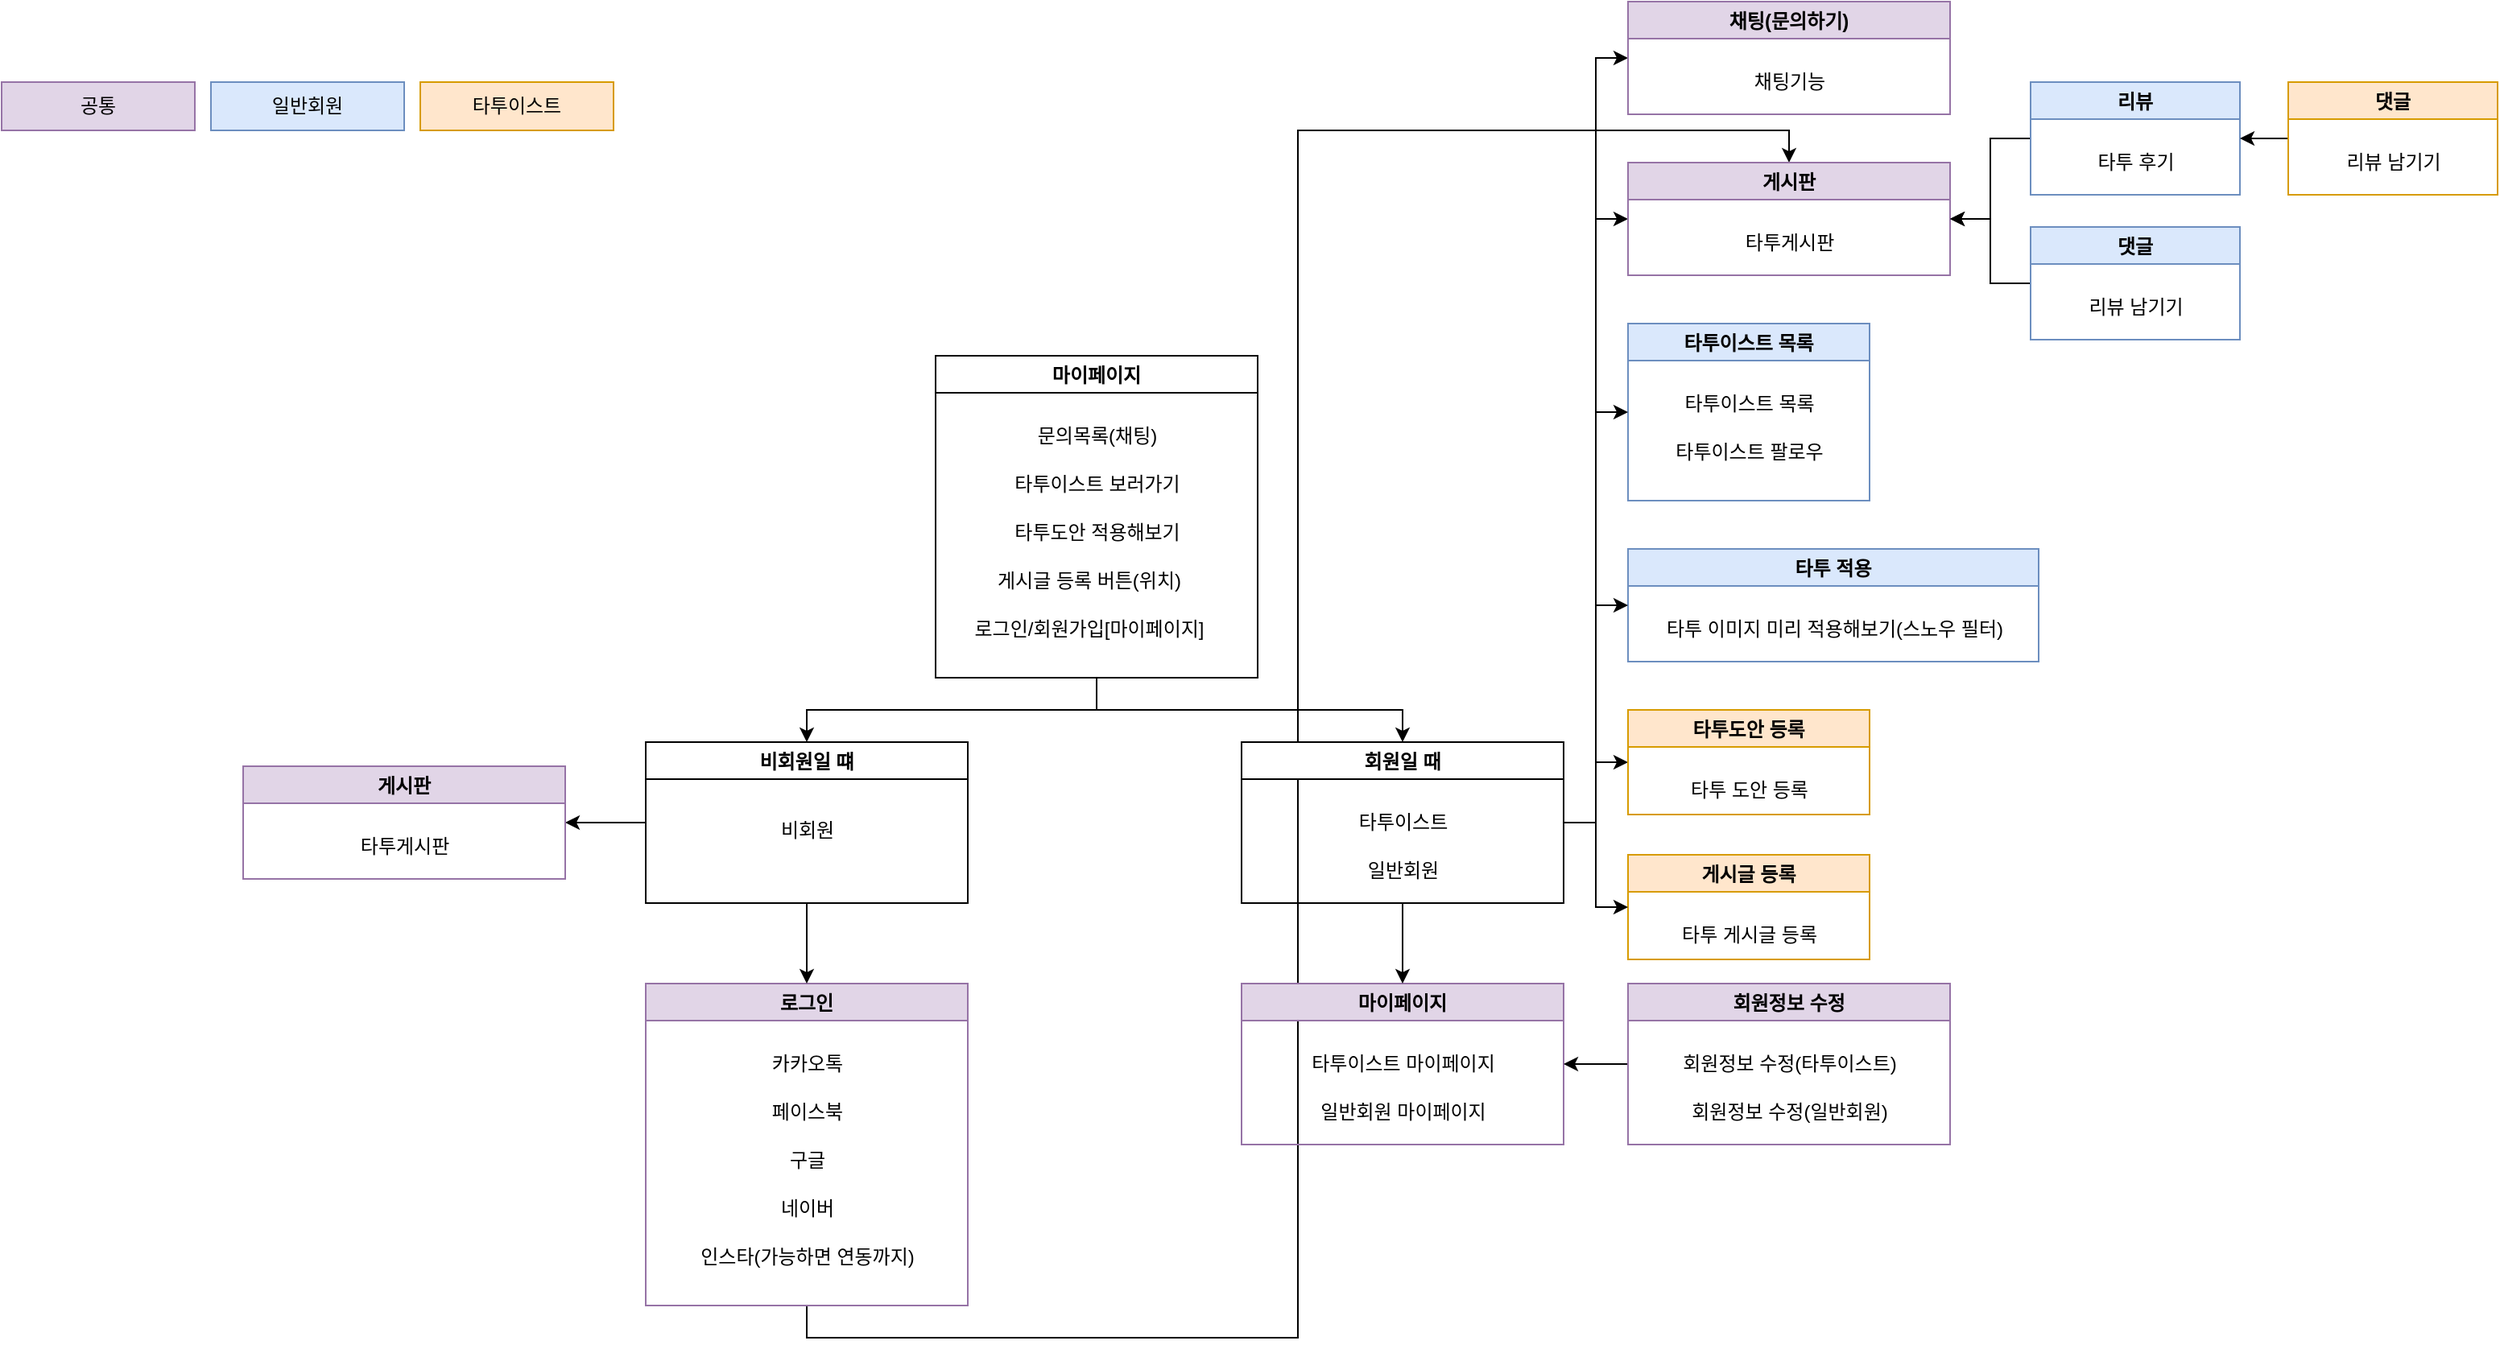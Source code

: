 <mxfile version="16.6.2" type="github">
  <diagram id="plekSp8g0xQLM_WGkmEq" name="Page-1">
    <mxGraphModel dx="3541" dy="1053" grid="1" gridSize="10" guides="1" tooltips="1" connect="1" arrows="1" fold="1" page="1" pageScale="1" pageWidth="827" pageHeight="1169" math="0" shadow="0">
      <root>
        <mxCell id="0" />
        <mxCell id="1" parent="0" />
        <mxCell id="W3kY__UTv8PT8pYsWglq-48" style="edgeStyle=orthogonalEdgeStyle;rounded=0;orthogonalLoop=1;jettySize=auto;html=1;exitX=0.5;exitY=1;exitDx=0;exitDy=0;entryX=0.5;entryY=0;entryDx=0;entryDy=0;" edge="1" parent="1" source="5WcO7mzDaS4tZazKzf49-14" target="W3kY__UTv8PT8pYsWglq-45">
          <mxGeometry relative="1" as="geometry" />
        </mxCell>
        <mxCell id="5WcO7mzDaS4tZazKzf49-14" value="로그인" style="swimlane;fillColor=#e1d5e7;strokeColor=#9673a6;" parent="1" vertex="1">
          <mxGeometry x="-1230" y="760" width="200" height="200" as="geometry" />
        </mxCell>
        <mxCell id="5WcO7mzDaS4tZazKzf49-19" value="인스타(가능하면 연동까지)" style="text;html=1;align=center;verticalAlign=middle;resizable=0;points=[];autosize=1;strokeColor=none;fillColor=none;" parent="5WcO7mzDaS4tZazKzf49-14" vertex="1">
          <mxGeometry x="20" y="160" width="160" height="20" as="geometry" />
        </mxCell>
        <mxCell id="5WcO7mzDaS4tZazKzf49-18" value="네이버" style="text;html=1;align=center;verticalAlign=middle;resizable=0;points=[];autosize=1;strokeColor=none;fillColor=none;" parent="5WcO7mzDaS4tZazKzf49-14" vertex="1">
          <mxGeometry x="75" y="130" width="50" height="20" as="geometry" />
        </mxCell>
        <mxCell id="5WcO7mzDaS4tZazKzf49-17" value="구글" style="text;html=1;align=center;verticalAlign=middle;resizable=0;points=[];autosize=1;strokeColor=none;fillColor=none;" parent="5WcO7mzDaS4tZazKzf49-14" vertex="1">
          <mxGeometry x="80" y="100" width="40" height="20" as="geometry" />
        </mxCell>
        <mxCell id="5WcO7mzDaS4tZazKzf49-15" value="카카오톡" style="text;html=1;align=center;verticalAlign=middle;resizable=0;points=[];autosize=1;strokeColor=none;fillColor=none;" parent="5WcO7mzDaS4tZazKzf49-14" vertex="1">
          <mxGeometry x="70" y="40" width="60" height="20" as="geometry" />
        </mxCell>
        <mxCell id="5WcO7mzDaS4tZazKzf49-16" value="페이스북" style="text;html=1;align=center;verticalAlign=middle;resizable=0;points=[];autosize=1;strokeColor=none;fillColor=none;" parent="5WcO7mzDaS4tZazKzf49-14" vertex="1">
          <mxGeometry x="70" y="70" width="60" height="20" as="geometry" />
        </mxCell>
        <mxCell id="5WcO7mzDaS4tZazKzf49-21" value="마이페이지" style="swimlane;fillColor=#e1d5e7;strokeColor=#9673a6;" parent="1" vertex="1">
          <mxGeometry x="-860" y="760" width="200" height="100" as="geometry" />
        </mxCell>
        <mxCell id="5WcO7mzDaS4tZazKzf49-25" value="타투이스트 마이페이지" style="text;html=1;align=center;verticalAlign=middle;resizable=0;points=[];autosize=1;strokeColor=none;fillColor=none;" parent="5WcO7mzDaS4tZazKzf49-21" vertex="1">
          <mxGeometry x="30" y="40" width="140" height="20" as="geometry" />
        </mxCell>
        <mxCell id="5WcO7mzDaS4tZazKzf49-26" value="일반회원 마이페이지" style="text;html=1;align=center;verticalAlign=middle;resizable=0;points=[];autosize=1;strokeColor=none;fillColor=none;" parent="5WcO7mzDaS4tZazKzf49-21" vertex="1">
          <mxGeometry x="35" y="70" width="130" height="20" as="geometry" />
        </mxCell>
        <mxCell id="W3kY__UTv8PT8pYsWglq-28" style="edgeStyle=orthogonalEdgeStyle;rounded=0;orthogonalLoop=1;jettySize=auto;html=1;entryX=1;entryY=0.5;entryDx=0;entryDy=0;" edge="1" parent="1" source="5WcO7mzDaS4tZazKzf49-30" target="5WcO7mzDaS4tZazKzf49-21">
          <mxGeometry relative="1" as="geometry" />
        </mxCell>
        <mxCell id="5WcO7mzDaS4tZazKzf49-30" value="회원정보 수정" style="swimlane;fillColor=#e1d5e7;strokeColor=#9673a6;" parent="1" vertex="1">
          <mxGeometry x="-620" y="760" width="200" height="100" as="geometry" />
        </mxCell>
        <mxCell id="5WcO7mzDaS4tZazKzf49-31" value="회원정보 수정(타투이스트)" style="text;html=1;align=center;verticalAlign=middle;resizable=0;points=[];autosize=1;strokeColor=none;fillColor=none;" parent="5WcO7mzDaS4tZazKzf49-30" vertex="1">
          <mxGeometry x="20" y="40" width="160" height="20" as="geometry" />
        </mxCell>
        <mxCell id="5WcO7mzDaS4tZazKzf49-32" value="회원정보 수정(일반회원)" style="text;html=1;align=center;verticalAlign=middle;resizable=0;points=[];autosize=1;strokeColor=none;fillColor=none;" parent="5WcO7mzDaS4tZazKzf49-30" vertex="1">
          <mxGeometry x="25" y="70" width="150" height="20" as="geometry" />
        </mxCell>
        <mxCell id="5WcO7mzDaS4tZazKzf49-37" value="게시글 등록" style="swimlane;fillColor=#ffe6cc;strokeColor=#d79b00;" parent="1" vertex="1">
          <mxGeometry x="-620" y="680" width="150" height="65" as="geometry" />
        </mxCell>
        <mxCell id="5WcO7mzDaS4tZazKzf49-39" value="타투 게시글 등록" style="text;html=1;align=center;verticalAlign=middle;resizable=0;points=[];autosize=1;strokeColor=none;fillColor=none;" parent="5WcO7mzDaS4tZazKzf49-37" vertex="1">
          <mxGeometry x="20" y="40" width="110" height="20" as="geometry" />
        </mxCell>
        <mxCell id="5WcO7mzDaS4tZazKzf49-41" value="타투 적용" style="swimlane;fillColor=#dae8fc;strokeColor=#6c8ebf;" parent="1" vertex="1">
          <mxGeometry x="-620" y="490" width="255" height="70" as="geometry" />
        </mxCell>
        <mxCell id="5WcO7mzDaS4tZazKzf49-43" value="타투 이미지 미리 적용해보기(스노우 필터)" style="text;html=1;align=center;verticalAlign=middle;resizable=0;points=[];autosize=1;strokeColor=none;fillColor=none;" parent="5WcO7mzDaS4tZazKzf49-41" vertex="1">
          <mxGeometry x="7.5" y="40" width="240" height="20" as="geometry" />
        </mxCell>
        <mxCell id="5WcO7mzDaS4tZazKzf49-46" value="타투이스트 목록" style="swimlane;fillColor=#dae8fc;strokeColor=#6c8ebf;" parent="1" vertex="1">
          <mxGeometry x="-620" y="350" width="150" height="110" as="geometry" />
        </mxCell>
        <mxCell id="5WcO7mzDaS4tZazKzf49-48" value="타투이스트 팔로우" style="text;html=1;align=center;verticalAlign=middle;resizable=0;points=[];autosize=1;strokeColor=none;fillColor=none;" parent="5WcO7mzDaS4tZazKzf49-46" vertex="1">
          <mxGeometry x="20" y="70" width="110" height="20" as="geometry" />
        </mxCell>
        <mxCell id="5WcO7mzDaS4tZazKzf49-47" value="타투이스트 목록" style="text;html=1;align=center;verticalAlign=middle;resizable=0;points=[];autosize=1;strokeColor=none;fillColor=none;" parent="5WcO7mzDaS4tZazKzf49-46" vertex="1">
          <mxGeometry x="25" y="40" width="100" height="20" as="geometry" />
        </mxCell>
        <mxCell id="W3kY__UTv8PT8pYsWglq-7" style="edgeStyle=orthogonalEdgeStyle;rounded=0;orthogonalLoop=1;jettySize=auto;html=1;entryX=0.5;entryY=0;entryDx=0;entryDy=0;" edge="1" parent="1" source="W3kY__UTv8PT8pYsWglq-1" target="W3kY__UTv8PT8pYsWglq-23">
          <mxGeometry relative="1" as="geometry">
            <mxPoint x="-1150" y="650" as="targetPoint" />
          </mxGeometry>
        </mxCell>
        <mxCell id="W3kY__UTv8PT8pYsWglq-27" style="edgeStyle=orthogonalEdgeStyle;rounded=0;orthogonalLoop=1;jettySize=auto;html=1;entryX=0.5;entryY=0;entryDx=0;entryDy=0;" edge="1" parent="1" source="W3kY__UTv8PT8pYsWglq-1" target="W3kY__UTv8PT8pYsWglq-20">
          <mxGeometry relative="1" as="geometry" />
        </mxCell>
        <mxCell id="W3kY__UTv8PT8pYsWglq-1" value="마이페이지" style="swimlane;" vertex="1" parent="1">
          <mxGeometry x="-1050" y="370" width="200" height="200" as="geometry" />
        </mxCell>
        <mxCell id="W3kY__UTv8PT8pYsWglq-2" value="문의목록(채팅)" style="text;html=1;align=center;verticalAlign=middle;resizable=0;points=[];autosize=1;strokeColor=none;fillColor=none;" vertex="1" parent="W3kY__UTv8PT8pYsWglq-1">
          <mxGeometry x="50" y="40" width="100" height="20" as="geometry" />
        </mxCell>
        <mxCell id="W3kY__UTv8PT8pYsWglq-3" value="타투이스트 보러가기" style="text;html=1;align=center;verticalAlign=middle;resizable=0;points=[];autosize=1;strokeColor=none;fillColor=none;" vertex="1" parent="W3kY__UTv8PT8pYsWglq-1">
          <mxGeometry x="35" y="70" width="130" height="20" as="geometry" />
        </mxCell>
        <mxCell id="W3kY__UTv8PT8pYsWglq-4" value="타투도안 적용해보기" style="text;html=1;align=center;verticalAlign=middle;resizable=0;points=[];autosize=1;strokeColor=none;fillColor=none;" vertex="1" parent="W3kY__UTv8PT8pYsWglq-1">
          <mxGeometry x="35" y="100" width="130" height="20" as="geometry" />
        </mxCell>
        <mxCell id="W3kY__UTv8PT8pYsWglq-5" value="로그인/회원가입[마이페이지]" style="text;html=1;align=center;verticalAlign=middle;resizable=0;points=[];autosize=1;" vertex="1" parent="W3kY__UTv8PT8pYsWglq-1">
          <mxGeometry x="10" y="160" width="170" height="20" as="geometry" />
        </mxCell>
        <mxCell id="W3kY__UTv8PT8pYsWglq-6" value="게시글 등록 버튼(위치)" style="text;html=1;align=center;verticalAlign=middle;resizable=0;points=[];autosize=1;strokeColor=none;fillColor=none;" vertex="1" parent="W3kY__UTv8PT8pYsWglq-1">
          <mxGeometry x="25" y="130" width="140" height="20" as="geometry" />
        </mxCell>
        <mxCell id="W3kY__UTv8PT8pYsWglq-29" style="edgeStyle=orthogonalEdgeStyle;rounded=0;orthogonalLoop=1;jettySize=auto;html=1;exitX=0.5;exitY=1;exitDx=0;exitDy=0;entryX=0.5;entryY=0;entryDx=0;entryDy=0;" edge="1" parent="1" source="W3kY__UTv8PT8pYsWglq-20" target="5WcO7mzDaS4tZazKzf49-21">
          <mxGeometry relative="1" as="geometry" />
        </mxCell>
        <mxCell id="W3kY__UTv8PT8pYsWglq-34" style="edgeStyle=orthogonalEdgeStyle;rounded=0;orthogonalLoop=1;jettySize=auto;html=1;entryX=0;entryY=0.5;entryDx=0;entryDy=0;" edge="1" parent="1" source="W3kY__UTv8PT8pYsWglq-20" target="5WcO7mzDaS4tZazKzf49-37">
          <mxGeometry relative="1" as="geometry" />
        </mxCell>
        <mxCell id="W3kY__UTv8PT8pYsWglq-35" style="edgeStyle=orthogonalEdgeStyle;rounded=0;orthogonalLoop=1;jettySize=auto;html=1;entryX=0;entryY=0.5;entryDx=0;entryDy=0;" edge="1" parent="1" source="W3kY__UTv8PT8pYsWglq-20" target="5WcO7mzDaS4tZazKzf49-41">
          <mxGeometry relative="1" as="geometry" />
        </mxCell>
        <mxCell id="W3kY__UTv8PT8pYsWglq-36" style="edgeStyle=orthogonalEdgeStyle;rounded=0;orthogonalLoop=1;jettySize=auto;html=1;entryX=0;entryY=0.5;entryDx=0;entryDy=0;" edge="1" parent="1" source="W3kY__UTv8PT8pYsWglq-20" target="5WcO7mzDaS4tZazKzf49-46">
          <mxGeometry relative="1" as="geometry" />
        </mxCell>
        <mxCell id="W3kY__UTv8PT8pYsWglq-47" style="edgeStyle=orthogonalEdgeStyle;rounded=0;orthogonalLoop=1;jettySize=auto;html=1;entryX=0;entryY=0.5;entryDx=0;entryDy=0;" edge="1" parent="1" source="W3kY__UTv8PT8pYsWglq-20" target="W3kY__UTv8PT8pYsWglq-45">
          <mxGeometry relative="1" as="geometry" />
        </mxCell>
        <mxCell id="W3kY__UTv8PT8pYsWglq-53" style="edgeStyle=orthogonalEdgeStyle;rounded=0;orthogonalLoop=1;jettySize=auto;html=1;entryX=0;entryY=0.5;entryDx=0;entryDy=0;" edge="1" parent="1" source="W3kY__UTv8PT8pYsWglq-20" target="W3kY__UTv8PT8pYsWglq-49">
          <mxGeometry relative="1" as="geometry" />
        </mxCell>
        <mxCell id="W3kY__UTv8PT8pYsWglq-56" style="edgeStyle=orthogonalEdgeStyle;rounded=0;orthogonalLoop=1;jettySize=auto;html=1;exitX=1;exitY=0.5;exitDx=0;exitDy=0;entryX=0;entryY=0.5;entryDx=0;entryDy=0;" edge="1" parent="1" source="W3kY__UTv8PT8pYsWglq-20" target="W3kY__UTv8PT8pYsWglq-54">
          <mxGeometry relative="1" as="geometry" />
        </mxCell>
        <mxCell id="W3kY__UTv8PT8pYsWglq-20" value="회원일 때" style="swimlane;" vertex="1" parent="1">
          <mxGeometry x="-860" y="610" width="200" height="100" as="geometry" />
        </mxCell>
        <mxCell id="W3kY__UTv8PT8pYsWglq-21" value="타투이스트" style="text;html=1;align=center;verticalAlign=middle;resizable=0;points=[];autosize=1;strokeColor=none;fillColor=none;" vertex="1" parent="W3kY__UTv8PT8pYsWglq-20">
          <mxGeometry x="60" y="40" width="80" height="20" as="geometry" />
        </mxCell>
        <mxCell id="W3kY__UTv8PT8pYsWglq-22" value="일반회원" style="text;html=1;align=center;verticalAlign=middle;resizable=0;points=[];autosize=1;strokeColor=none;fillColor=none;" vertex="1" parent="W3kY__UTv8PT8pYsWglq-20">
          <mxGeometry x="70" y="70" width="60" height="20" as="geometry" />
        </mxCell>
        <mxCell id="W3kY__UTv8PT8pYsWglq-37" style="edgeStyle=orthogonalEdgeStyle;rounded=0;orthogonalLoop=1;jettySize=auto;html=1;exitX=0.5;exitY=1;exitDx=0;exitDy=0;entryX=0.5;entryY=0;entryDx=0;entryDy=0;" edge="1" parent="1" source="W3kY__UTv8PT8pYsWglq-23" target="5WcO7mzDaS4tZazKzf49-14">
          <mxGeometry relative="1" as="geometry" />
        </mxCell>
        <mxCell id="W3kY__UTv8PT8pYsWglq-41" style="edgeStyle=orthogonalEdgeStyle;rounded=0;orthogonalLoop=1;jettySize=auto;html=1;exitX=0;exitY=0.5;exitDx=0;exitDy=0;entryX=1;entryY=0.5;entryDx=0;entryDy=0;" edge="1" parent="1" source="W3kY__UTv8PT8pYsWglq-23" target="W3kY__UTv8PT8pYsWglq-38">
          <mxGeometry relative="1" as="geometry" />
        </mxCell>
        <mxCell id="W3kY__UTv8PT8pYsWglq-23" value="비회원일 떄" style="swimlane;" vertex="1" parent="1">
          <mxGeometry x="-1230" y="610" width="200" height="100" as="geometry" />
        </mxCell>
        <mxCell id="W3kY__UTv8PT8pYsWglq-25" value="비회원" style="text;html=1;align=center;verticalAlign=middle;resizable=0;points=[];autosize=1;strokeColor=none;fillColor=none;" vertex="1" parent="W3kY__UTv8PT8pYsWglq-23">
          <mxGeometry x="75" y="45" width="50" height="20" as="geometry" />
        </mxCell>
        <mxCell id="W3kY__UTv8PT8pYsWglq-38" value="게시판" style="swimlane;fillColor=#e1d5e7;strokeColor=#9673a6;" vertex="1" parent="1">
          <mxGeometry x="-1480" y="625" width="200" height="70" as="geometry" />
        </mxCell>
        <mxCell id="W3kY__UTv8PT8pYsWglq-39" value="타투게시판" style="text;html=1;align=center;verticalAlign=middle;resizable=0;points=[];autosize=1;strokeColor=none;fillColor=none;" vertex="1" parent="W3kY__UTv8PT8pYsWglq-38">
          <mxGeometry x="60" y="40" width="80" height="20" as="geometry" />
        </mxCell>
        <mxCell id="W3kY__UTv8PT8pYsWglq-42" value="일반회원" style="rounded=0;whiteSpace=wrap;html=1;fillColor=#dae8fc;strokeColor=#6c8ebf;" vertex="1" parent="1">
          <mxGeometry x="-1500" y="200" width="120" height="30" as="geometry" />
        </mxCell>
        <mxCell id="W3kY__UTv8PT8pYsWglq-43" value="타투이스트" style="rounded=0;whiteSpace=wrap;html=1;fillColor=#ffe6cc;strokeColor=#d79b00;" vertex="1" parent="1">
          <mxGeometry x="-1370" y="200" width="120" height="30" as="geometry" />
        </mxCell>
        <mxCell id="W3kY__UTv8PT8pYsWglq-44" value="공통" style="rounded=0;whiteSpace=wrap;html=1;fillColor=#e1d5e7;strokeColor=#9673a6;" vertex="1" parent="1">
          <mxGeometry x="-1630" y="200" width="120" height="30" as="geometry" />
        </mxCell>
        <mxCell id="W3kY__UTv8PT8pYsWglq-45" value="게시판" style="swimlane;fillColor=#e1d5e7;strokeColor=#9673a6;" vertex="1" parent="1">
          <mxGeometry x="-620" y="250" width="200" height="70" as="geometry" />
        </mxCell>
        <mxCell id="W3kY__UTv8PT8pYsWglq-46" value="타투게시판" style="text;html=1;align=center;verticalAlign=middle;resizable=0;points=[];autosize=1;strokeColor=none;fillColor=none;" vertex="1" parent="W3kY__UTv8PT8pYsWglq-45">
          <mxGeometry x="60" y="40" width="80" height="20" as="geometry" />
        </mxCell>
        <mxCell id="W3kY__UTv8PT8pYsWglq-49" value="타투도안 등록" style="swimlane;fillColor=#ffe6cc;strokeColor=#d79b00;" vertex="1" parent="1">
          <mxGeometry x="-620" y="590" width="150" height="65" as="geometry" />
        </mxCell>
        <mxCell id="W3kY__UTv8PT8pYsWglq-50" value="타투 도안 등록" style="text;html=1;align=center;verticalAlign=middle;resizable=0;points=[];autosize=1;strokeColor=none;fillColor=none;" vertex="1" parent="W3kY__UTv8PT8pYsWglq-49">
          <mxGeometry x="30" y="40" width="90" height="20" as="geometry" />
        </mxCell>
        <mxCell id="W3kY__UTv8PT8pYsWglq-54" value="채팅(문의하기)" style="swimlane;fillColor=#e1d5e7;strokeColor=#9673a6;" vertex="1" parent="1">
          <mxGeometry x="-620" y="150" width="200" height="70" as="geometry" />
        </mxCell>
        <mxCell id="W3kY__UTv8PT8pYsWglq-55" value="채팅기능" style="text;html=1;align=center;verticalAlign=middle;resizable=0;points=[];autosize=1;strokeColor=none;fillColor=none;" vertex="1" parent="W3kY__UTv8PT8pYsWglq-54">
          <mxGeometry x="70" y="40" width="60" height="20" as="geometry" />
        </mxCell>
        <mxCell id="W3kY__UTv8PT8pYsWglq-68" style="edgeStyle=orthogonalEdgeStyle;rounded=0;orthogonalLoop=1;jettySize=auto;html=1;entryX=1;entryY=0.5;entryDx=0;entryDy=0;" edge="1" parent="1" source="W3kY__UTv8PT8pYsWglq-57" target="W3kY__UTv8PT8pYsWglq-45">
          <mxGeometry relative="1" as="geometry" />
        </mxCell>
        <mxCell id="W3kY__UTv8PT8pYsWglq-57" value="리뷰" style="swimlane;fillColor=#dae8fc;strokeColor=#6c8ebf;" vertex="1" parent="1">
          <mxGeometry x="-370" y="200" width="130" height="70" as="geometry" />
        </mxCell>
        <mxCell id="W3kY__UTv8PT8pYsWglq-58" value="타투 후기" style="text;html=1;align=center;verticalAlign=middle;resizable=0;points=[];autosize=1;strokeColor=none;fillColor=none;" vertex="1" parent="W3kY__UTv8PT8pYsWglq-57">
          <mxGeometry x="30" y="40" width="70" height="20" as="geometry" />
        </mxCell>
        <mxCell id="W3kY__UTv8PT8pYsWglq-66" style="edgeStyle=orthogonalEdgeStyle;rounded=0;orthogonalLoop=1;jettySize=auto;html=1;entryX=1;entryY=0.5;entryDx=0;entryDy=0;" edge="1" parent="1" source="W3kY__UTv8PT8pYsWglq-59" target="W3kY__UTv8PT8pYsWglq-45">
          <mxGeometry relative="1" as="geometry" />
        </mxCell>
        <mxCell id="W3kY__UTv8PT8pYsWglq-59" value="댓글" style="swimlane;fillColor=#dae8fc;strokeColor=#6c8ebf;" vertex="1" parent="1">
          <mxGeometry x="-370" y="290" width="130" height="70" as="geometry" />
        </mxCell>
        <mxCell id="W3kY__UTv8PT8pYsWglq-60" value="리뷰 남기기" style="text;html=1;align=center;verticalAlign=middle;resizable=0;points=[];autosize=1;strokeColor=none;fillColor=none;" vertex="1" parent="W3kY__UTv8PT8pYsWglq-59">
          <mxGeometry x="25" y="40" width="80" height="20" as="geometry" />
        </mxCell>
        <mxCell id="W3kY__UTv8PT8pYsWglq-69" style="edgeStyle=orthogonalEdgeStyle;rounded=0;orthogonalLoop=1;jettySize=auto;html=1;entryX=1;entryY=0.5;entryDx=0;entryDy=0;" edge="1" parent="1" source="W3kY__UTv8PT8pYsWglq-61" target="W3kY__UTv8PT8pYsWglq-57">
          <mxGeometry relative="1" as="geometry" />
        </mxCell>
        <mxCell id="W3kY__UTv8PT8pYsWglq-61" value="댓글" style="swimlane;fillColor=#ffe6cc;strokeColor=#d79b00;" vertex="1" parent="1">
          <mxGeometry x="-210" y="200" width="130" height="70" as="geometry" />
        </mxCell>
        <mxCell id="W3kY__UTv8PT8pYsWglq-62" value="리뷰 남기기" style="text;html=1;align=center;verticalAlign=middle;resizable=0;points=[];autosize=1;strokeColor=none;fillColor=none;" vertex="1" parent="W3kY__UTv8PT8pYsWglq-61">
          <mxGeometry x="25" y="40" width="80" height="20" as="geometry" />
        </mxCell>
      </root>
    </mxGraphModel>
  </diagram>
</mxfile>
